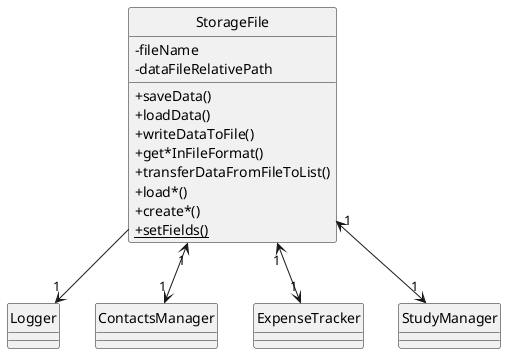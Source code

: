 @startuml
'https://plantuml.com/class-diagram

skinparam classAttributeIconSize 0
skinparam guillemet false

hide circle
class StorageFile
StorageFile : -fileName
StorageFile : -dataFileRelativePath
StorageFile : +saveData()
StorageFile : +loadData()
StorageFile : +writeDataToFile()
StorageFile : +get*InFileFormat()
StorageFile : +transferDataFromFileToList()
StorageFile : +load*()
StorageFile : +create*()
StorageFile : <u>+setFields()



class Logger

class ContactsManager

class ExpenseTracker

class StudyManager


StorageFile --> "1" Logger
StorageFile "1" <--> "1" StudyManager
StorageFile "1" <--> "1" ContactsManager
StorageFile "1" <--> "1" ExpenseTracker

@enduml
